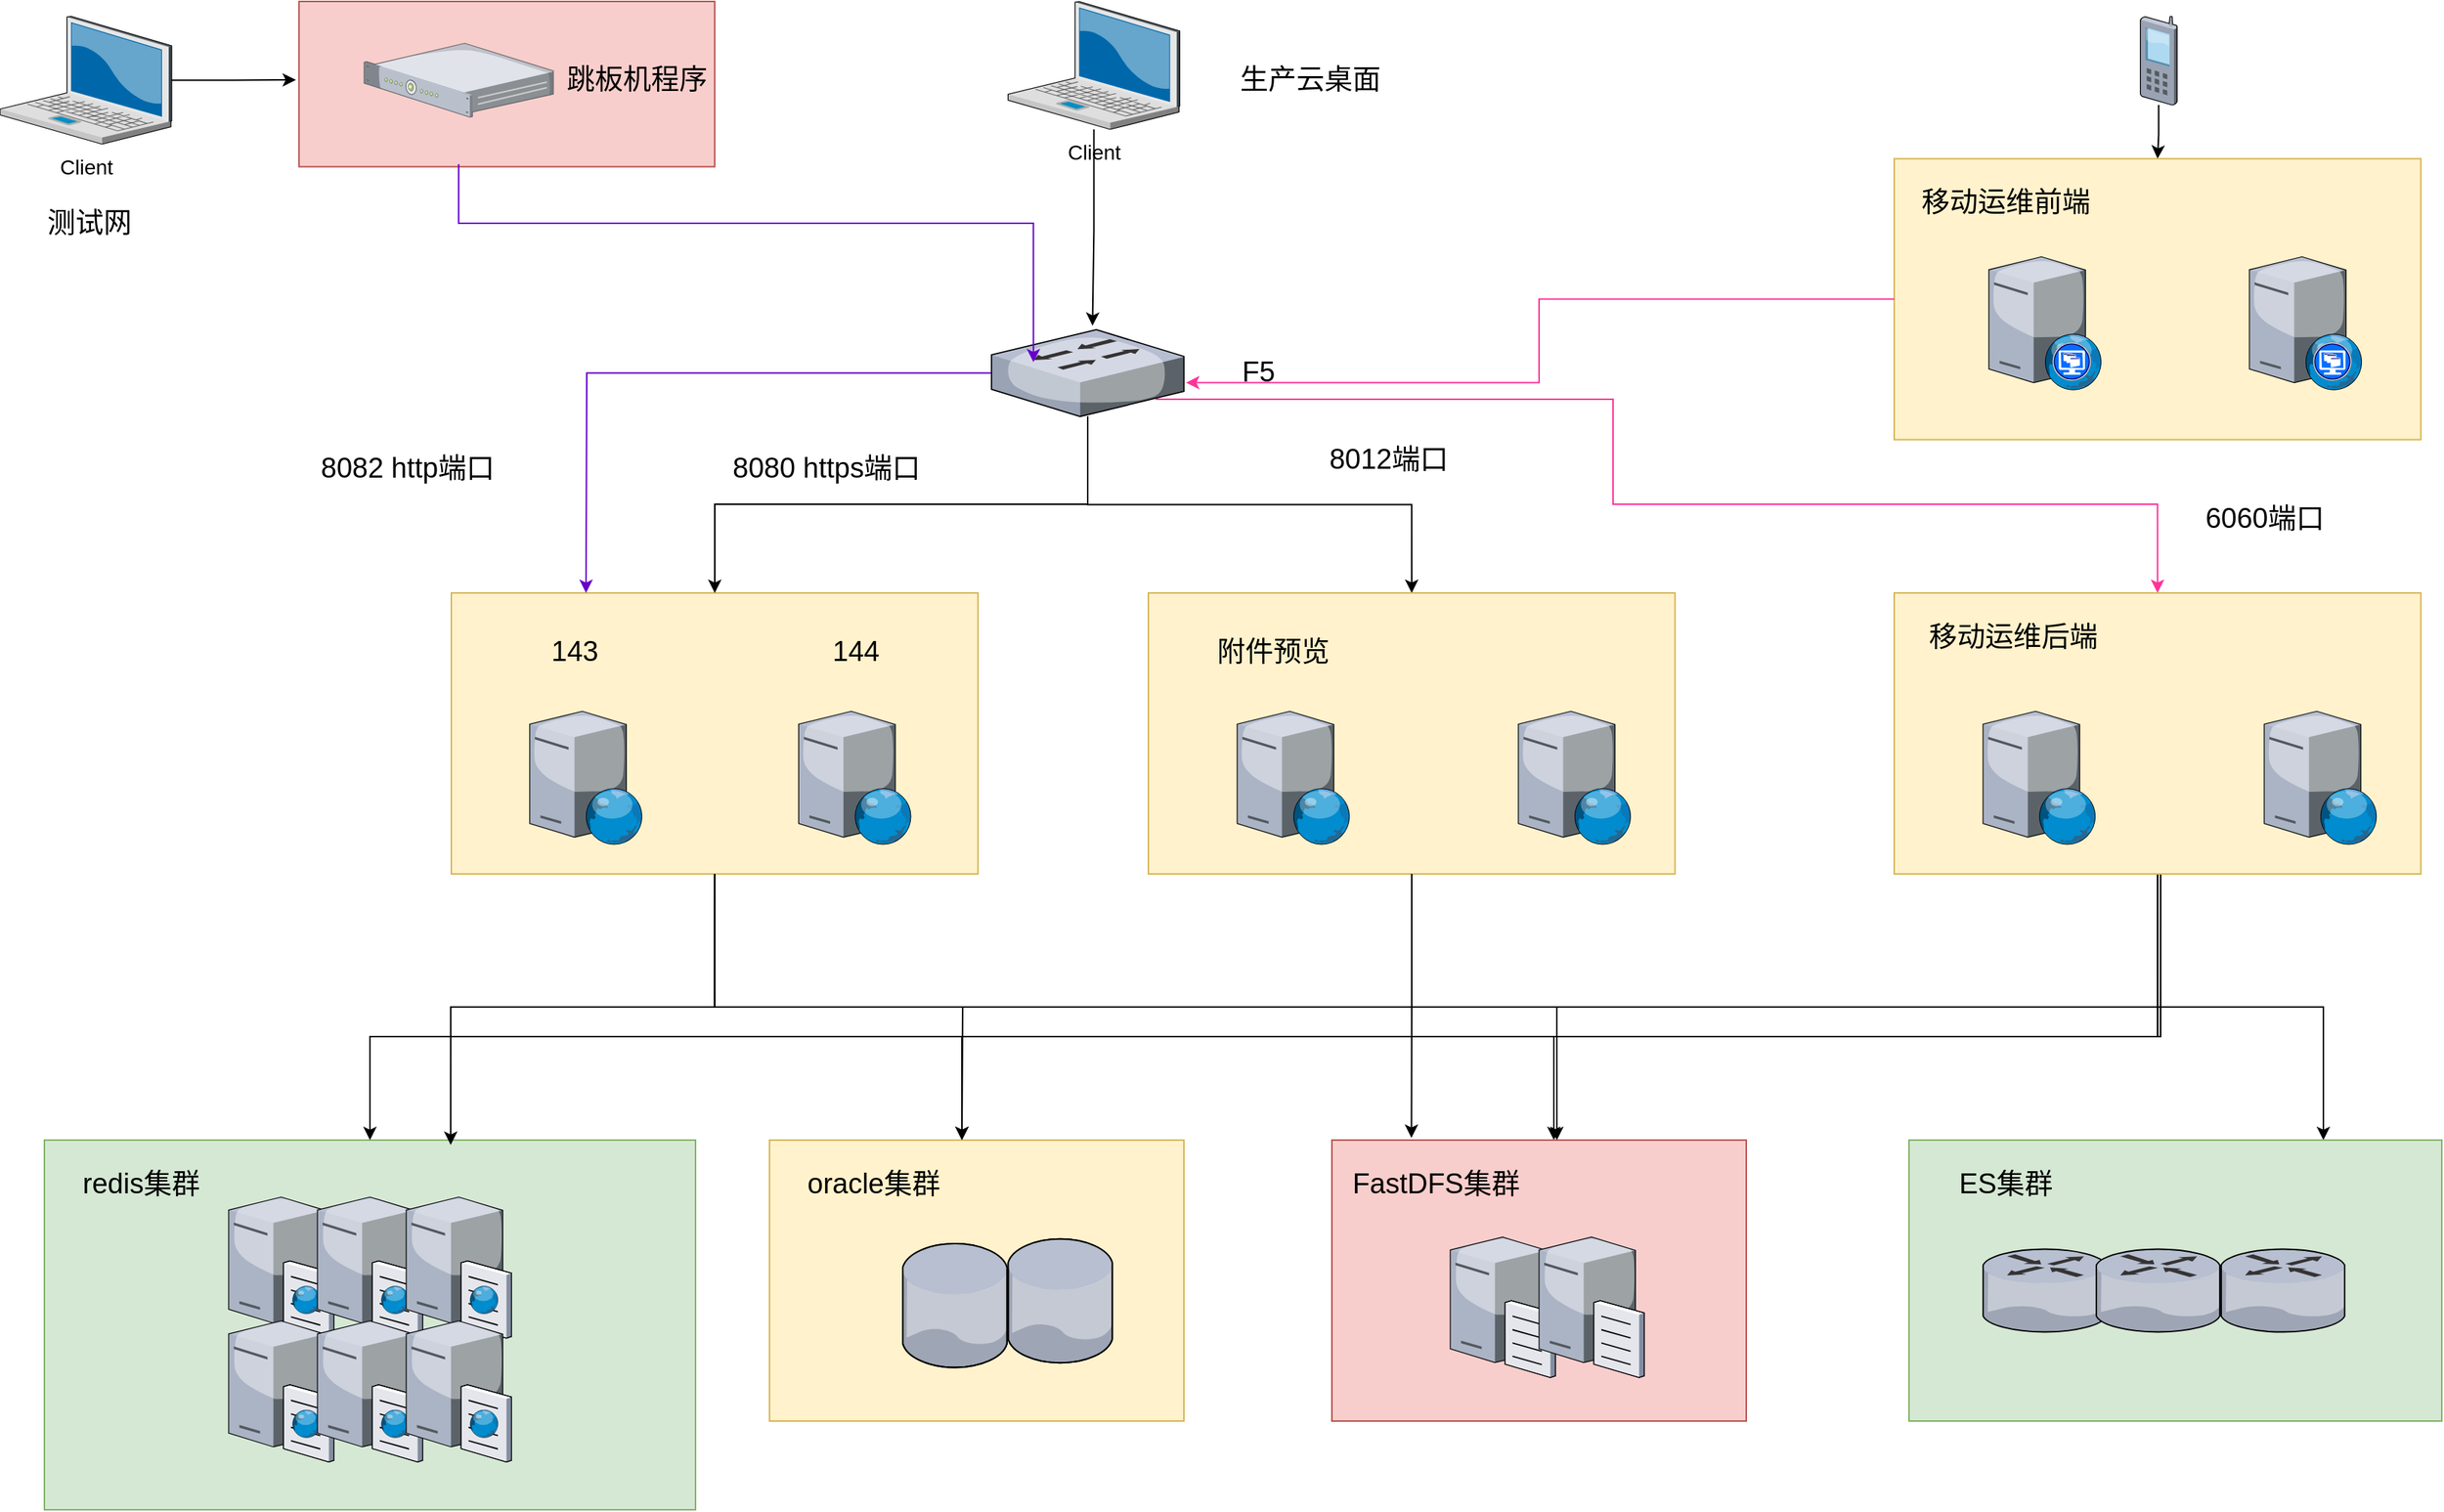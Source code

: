 <mxfile version="28.0.4">
  <diagram name="Page-1" id="e3a06f82-3646-2815-327d-82caf3d4e204">
    <mxGraphModel dx="2194" dy="1143" grid="1" gridSize="10" guides="1" tooltips="1" connect="1" arrows="1" fold="1" page="1" pageScale="1.5" pageWidth="1169" pageHeight="826" background="none" math="0" shadow="0">
      <root>
        <mxCell id="0" style=";html=1;" />
        <mxCell id="1" style=";html=1;" parent="0" />
        <mxCell id="DYjjqGvHHl9wesHmmYfs-108" value="" style="rounded=0;whiteSpace=wrap;html=1;fillColor=#f8cecc;strokeColor=#b85450;" vertex="1" parent="1">
          <mxGeometry x="262.07" y="30" width="280.87" height="111.75" as="geometry" />
        </mxCell>
        <mxCell id="DYjjqGvHHl9wesHmmYfs-91" style="edgeStyle=orthogonalEdgeStyle;rounded=0;orthogonalLoop=1;jettySize=auto;html=1;" edge="1" parent="1" source="DYjjqGvHHl9wesHmmYfs-54">
          <mxGeometry relative="1" as="geometry">
            <mxPoint x="710" y="800" as="targetPoint" />
          </mxGeometry>
        </mxCell>
        <mxCell id="DYjjqGvHHl9wesHmmYfs-94" style="edgeStyle=orthogonalEdgeStyle;rounded=0;orthogonalLoop=1;jettySize=auto;html=1;" edge="1" parent="1" source="DYjjqGvHHl9wesHmmYfs-54" target="DYjjqGvHHl9wesHmmYfs-47">
          <mxGeometry relative="1" as="geometry">
            <Array as="points">
              <mxPoint x="543" y="710" />
              <mxPoint x="1630" y="710" />
            </Array>
          </mxGeometry>
        </mxCell>
        <mxCell id="DYjjqGvHHl9wesHmmYfs-54" value="" style="rounded=0;whiteSpace=wrap;html=1;fillColor=#fff2cc;strokeColor=#d6b656;" vertex="1" parent="1">
          <mxGeometry x="365.0" y="430" width="355.87" height="190" as="geometry" />
        </mxCell>
        <mxCell id="DYjjqGvHHl9wesHmmYfs-42" value="" style="rounded=0;whiteSpace=wrap;html=1;fillColor=#fff2cc;strokeColor=#d6b656;" vertex="1" parent="1">
          <mxGeometry x="580" y="800" width="280" height="190" as="geometry" />
        </mxCell>
        <mxCell id="DYjjqGvHHl9wesHmmYfs-36" value="" style="rounded=0;whiteSpace=wrap;html=1;fillColor=#d5e8d4;strokeColor=#82b366;" vertex="1" parent="1">
          <mxGeometry x="90" y="800" width="440" height="250" as="geometry" />
        </mxCell>
        <mxCell id="6a7d8f32e03d9370-2" value="Client" style="verticalLabelPosition=bottom;aspect=fixed;html=1;verticalAlign=top;strokeColor=none;shape=mxgraph.citrix.laptop_2;fillColor=#66B2FF;gradientColor=#0066CC;fontSize=14;" parent="1" vertex="1">
          <mxGeometry x="741.19" y="30" width="116" height="86.5" as="geometry" />
        </mxCell>
        <mxCell id="DYjjqGvHHl9wesHmmYfs-96" style="edgeStyle=orthogonalEdgeStyle;rounded=0;orthogonalLoop=1;jettySize=auto;html=1;entryX=0.5;entryY=0;entryDx=0;entryDy=0;" edge="1" parent="1" source="6a7d8f32e03d9370-26" target="DYjjqGvHHl9wesHmmYfs-59">
          <mxGeometry relative="1" as="geometry" />
        </mxCell>
        <mxCell id="DYjjqGvHHl9wesHmmYfs-99" style="edgeStyle=orthogonalEdgeStyle;rounded=0;orthogonalLoop=1;jettySize=auto;html=1;strokeColor=#6600CC;" edge="1" parent="1" source="6a7d8f32e03d9370-26">
          <mxGeometry relative="1" as="geometry">
            <mxPoint x="456" y="430" as="targetPoint" />
          </mxGeometry>
        </mxCell>
        <mxCell id="DYjjqGvHHl9wesHmmYfs-100" style="edgeStyle=orthogonalEdgeStyle;rounded=0;orthogonalLoop=1;jettySize=auto;html=1;" edge="1" parent="1" source="6a7d8f32e03d9370-26" target="DYjjqGvHHl9wesHmmYfs-54">
          <mxGeometry relative="1" as="geometry">
            <Array as="points">
              <mxPoint x="795" y="370" />
              <mxPoint x="543" y="370" />
            </Array>
          </mxGeometry>
        </mxCell>
        <mxCell id="DYjjqGvHHl9wesHmmYfs-110" style="edgeStyle=orthogonalEdgeStyle;rounded=0;orthogonalLoop=1;jettySize=auto;html=1;entryX=0.5;entryY=0;entryDx=0;entryDy=0;exitX=0.857;exitY=0.715;exitDx=0;exitDy=0;exitPerimeter=0;strokeColor=#FF3399;" edge="1" parent="1" source="6a7d8f32e03d9370-26" target="DYjjqGvHHl9wesHmmYfs-63">
          <mxGeometry relative="1" as="geometry">
            <Array as="points">
              <mxPoint x="841" y="299" />
              <mxPoint x="1150" y="299" />
              <mxPoint x="1150" y="370" />
              <mxPoint x="1518" y="370" />
            </Array>
          </mxGeometry>
        </mxCell>
        <mxCell id="6a7d8f32e03d9370-26" value="" style="verticalLabelPosition=bottom;aspect=fixed;html=1;verticalAlign=top;strokeColor=none;shape=mxgraph.citrix.switch;fillColor=#66B2FF;gradientColor=#0066CC;fontSize=14;" parent="1" vertex="1">
          <mxGeometry x="730" y="252" width="130" height="58.64" as="geometry" />
        </mxCell>
        <mxCell id="DYjjqGvHHl9wesHmmYfs-2" value="" style="verticalLabelPosition=bottom;sketch=0;aspect=fixed;html=1;verticalAlign=top;strokeColor=none;align=center;outlineConnect=0;shape=mxgraph.citrix.database;" vertex="1" parent="1">
          <mxGeometry x="670" y="870" width="71.19" height="83.75" as="geometry" />
        </mxCell>
        <mxCell id="DYjjqGvHHl9wesHmmYfs-4" value="" style="verticalLabelPosition=bottom;sketch=0;aspect=fixed;html=1;verticalAlign=top;strokeColor=none;align=center;outlineConnect=0;shape=mxgraph.citrix.web_server;" vertex="1" parent="1">
          <mxGeometry x="417.94" y="510" width="76.5" height="90" as="geometry" />
        </mxCell>
        <mxCell id="DYjjqGvHHl9wesHmmYfs-16" value="" style="verticalLabelPosition=bottom;sketch=0;aspect=fixed;html=1;verticalAlign=top;strokeColor=none;align=center;outlineConnect=0;shape=mxgraph.citrix.cache_server;" vertex="1" parent="1">
          <mxGeometry x="214.5" y="836.25" width="71" height="97.5" as="geometry" />
        </mxCell>
        <mxCell id="DYjjqGvHHl9wesHmmYfs-17" value="&lt;font style=&quot;font-size: 19px;&quot;&gt;redis集群&lt;/font&gt;" style="text;html=1;align=center;verticalAlign=middle;resizable=0;points=[];autosize=1;strokeColor=none;fillColor=none;" vertex="1" parent="1">
          <mxGeometry x="104.5" y="810" width="100" height="40" as="geometry" />
        </mxCell>
        <mxCell id="DYjjqGvHHl9wesHmmYfs-32" value="" style="verticalLabelPosition=bottom;sketch=0;aspect=fixed;html=1;verticalAlign=top;strokeColor=none;align=center;outlineConnect=0;shape=mxgraph.citrix.1u_2u_server;" vertex="1" parent="1">
          <mxGeometry x="306.07" y="58.25" width="127.87" height="50" as="geometry" />
        </mxCell>
        <mxCell id="DYjjqGvHHl9wesHmmYfs-37" value="" style="verticalLabelPosition=bottom;sketch=0;aspect=fixed;html=1;verticalAlign=top;strokeColor=none;align=center;outlineConnect=0;shape=mxgraph.citrix.cache_server;" vertex="1" parent="1">
          <mxGeometry x="274.5" y="836.25" width="71" height="97.5" as="geometry" />
        </mxCell>
        <mxCell id="DYjjqGvHHl9wesHmmYfs-38" value="" style="verticalLabelPosition=bottom;sketch=0;aspect=fixed;html=1;verticalAlign=top;strokeColor=none;align=center;outlineConnect=0;shape=mxgraph.citrix.cache_server;" vertex="1" parent="1">
          <mxGeometry x="334.5" y="836.25" width="71" height="97.5" as="geometry" />
        </mxCell>
        <mxCell id="DYjjqGvHHl9wesHmmYfs-39" value="" style="verticalLabelPosition=bottom;sketch=0;aspect=fixed;html=1;verticalAlign=top;strokeColor=none;align=center;outlineConnect=0;shape=mxgraph.citrix.cache_server;" vertex="1" parent="1">
          <mxGeometry x="214.5" y="920" width="71" height="97.5" as="geometry" />
        </mxCell>
        <mxCell id="DYjjqGvHHl9wesHmmYfs-40" value="" style="verticalLabelPosition=bottom;sketch=0;aspect=fixed;html=1;verticalAlign=top;strokeColor=none;align=center;outlineConnect=0;shape=mxgraph.citrix.cache_server;" vertex="1" parent="1">
          <mxGeometry x="274.5" y="920" width="71" height="97.5" as="geometry" />
        </mxCell>
        <mxCell id="DYjjqGvHHl9wesHmmYfs-41" value="" style="verticalLabelPosition=bottom;sketch=0;aspect=fixed;html=1;verticalAlign=top;strokeColor=none;align=center;outlineConnect=0;shape=mxgraph.citrix.cache_server;" vertex="1" parent="1">
          <mxGeometry x="334.5" y="920" width="71" height="97.5" as="geometry" />
        </mxCell>
        <mxCell id="DYjjqGvHHl9wesHmmYfs-43" value="&lt;font style=&quot;font-size: 19px;&quot;&gt;oracle集群&lt;/font&gt;" style="text;html=1;align=center;verticalAlign=middle;resizable=0;points=[];autosize=1;strokeColor=none;fillColor=none;" vertex="1" parent="1">
          <mxGeometry x="595" y="810" width="110" height="40" as="geometry" />
        </mxCell>
        <mxCell id="DYjjqGvHHl9wesHmmYfs-44" value="" style="verticalLabelPosition=bottom;sketch=0;aspect=fixed;html=1;verticalAlign=top;strokeColor=none;align=center;outlineConnect=0;shape=mxgraph.citrix.database;" vertex="1" parent="1">
          <mxGeometry x="741.19" y="866.88" width="71.19" height="83.75" as="geometry" />
        </mxCell>
        <mxCell id="DYjjqGvHHl9wesHmmYfs-45" value="&lt;font style=&quot;font-size: 19px;&quot;&gt;F5&lt;/font&gt;" style="text;html=1;align=center;verticalAlign=middle;resizable=0;points=[];autosize=1;strokeColor=none;fillColor=none;" vertex="1" parent="1">
          <mxGeometry x="885" y="261.32" width="50" height="40" as="geometry" />
        </mxCell>
        <mxCell id="DYjjqGvHHl9wesHmmYfs-46" value="&lt;span style=&quot;font-size: 19px;&quot;&gt;跳板机程序&lt;/span&gt;" style="text;html=1;align=center;verticalAlign=middle;resizable=0;points=[];autosize=1;strokeColor=none;fillColor=none;" vertex="1" parent="1">
          <mxGeometry x="430" y="63.25" width="120" height="40" as="geometry" />
        </mxCell>
        <mxCell id="DYjjqGvHHl9wesHmmYfs-47" value="" style="rounded=0;whiteSpace=wrap;html=1;fillColor=#d5e8d4;strokeColor=#82b366;" vertex="1" parent="1">
          <mxGeometry x="1350" y="800" width="360" height="190" as="geometry" />
        </mxCell>
        <mxCell id="DYjjqGvHHl9wesHmmYfs-49" value="&lt;font style=&quot;font-size: 19px;&quot;&gt;ES集群&lt;/font&gt;" style="text;html=1;align=center;verticalAlign=middle;resizable=0;points=[];autosize=1;strokeColor=none;fillColor=none;" vertex="1" parent="1">
          <mxGeometry x="1370" y="810" width="90" height="40" as="geometry" />
        </mxCell>
        <mxCell id="DYjjqGvHHl9wesHmmYfs-55" value="" style="verticalLabelPosition=bottom;sketch=0;aspect=fixed;html=1;verticalAlign=top;strokeColor=none;align=center;outlineConnect=0;shape=mxgraph.citrix.web_server;" vertex="1" parent="1">
          <mxGeometry x="599.69" y="510" width="76.5" height="90" as="geometry" />
        </mxCell>
        <mxCell id="DYjjqGvHHl9wesHmmYfs-56" value="&lt;font style=&quot;font-size: 19px;&quot;&gt;143&lt;/font&gt;" style="text;html=1;align=center;verticalAlign=middle;resizable=0;points=[];autosize=1;strokeColor=none;fillColor=none;" vertex="1" parent="1">
          <mxGeometry x="417.94" y="450" width="60" height="40" as="geometry" />
        </mxCell>
        <mxCell id="DYjjqGvHHl9wesHmmYfs-57" value="&lt;font style=&quot;font-size: 19px;&quot;&gt;144&lt;/font&gt;" style="text;html=1;align=center;verticalAlign=middle;resizable=0;points=[];autosize=1;strokeColor=none;fillColor=none;" vertex="1" parent="1">
          <mxGeometry x="607.94" y="450" width="60" height="40" as="geometry" />
        </mxCell>
        <mxCell id="DYjjqGvHHl9wesHmmYfs-98" style="edgeStyle=orthogonalEdgeStyle;rounded=0;orthogonalLoop=1;jettySize=auto;html=1;" edge="1" parent="1" source="DYjjqGvHHl9wesHmmYfs-58">
          <mxGeometry relative="1" as="geometry">
            <mxPoint x="260" y="83" as="targetPoint" />
          </mxGeometry>
        </mxCell>
        <mxCell id="DYjjqGvHHl9wesHmmYfs-58" value="Client" style="verticalLabelPosition=bottom;aspect=fixed;html=1;verticalAlign=top;strokeColor=none;shape=mxgraph.citrix.laptop_2;fillColor=#66B2FF;gradientColor=#0066CC;fontSize=14;" vertex="1" parent="1">
          <mxGeometry x="60.0" y="40" width="116" height="86.5" as="geometry" />
        </mxCell>
        <mxCell id="DYjjqGvHHl9wesHmmYfs-59" value="" style="rounded=0;whiteSpace=wrap;html=1;fillColor=#fff2cc;strokeColor=#d6b656;" vertex="1" parent="1">
          <mxGeometry x="836" y="430" width="355.87" height="190" as="geometry" />
        </mxCell>
        <mxCell id="DYjjqGvHHl9wesHmmYfs-60" value="" style="verticalLabelPosition=bottom;sketch=0;aspect=fixed;html=1;verticalAlign=top;strokeColor=none;align=center;outlineConnect=0;shape=mxgraph.citrix.web_server;" vertex="1" parent="1">
          <mxGeometry x="896" y="510" width="76.5" height="90" as="geometry" />
        </mxCell>
        <mxCell id="DYjjqGvHHl9wesHmmYfs-61" value="" style="verticalLabelPosition=bottom;sketch=0;aspect=fixed;html=1;verticalAlign=top;strokeColor=none;align=center;outlineConnect=0;shape=mxgraph.citrix.web_server;" vertex="1" parent="1">
          <mxGeometry x="1086" y="510" width="76.5" height="90" as="geometry" />
        </mxCell>
        <mxCell id="DYjjqGvHHl9wesHmmYfs-82" style="edgeStyle=orthogonalEdgeStyle;rounded=0;orthogonalLoop=1;jettySize=auto;html=1;entryX=0.5;entryY=0;entryDx=0;entryDy=0;" edge="1" parent="1" source="DYjjqGvHHl9wesHmmYfs-62" target="DYjjqGvHHl9wesHmmYfs-75">
          <mxGeometry relative="1" as="geometry" />
        </mxCell>
        <mxCell id="DYjjqGvHHl9wesHmmYfs-62" value="" style="verticalLabelPosition=bottom;sketch=0;aspect=fixed;html=1;verticalAlign=top;strokeColor=none;align=center;outlineConnect=0;shape=mxgraph.citrix.cell_phone;" vertex="1" parent="1">
          <mxGeometry x="1506.19" y="40" width="25" height="60" as="geometry" />
        </mxCell>
        <mxCell id="DYjjqGvHHl9wesHmmYfs-84" style="edgeStyle=orthogonalEdgeStyle;rounded=0;orthogonalLoop=1;jettySize=auto;html=1;entryX=0.5;entryY=0;entryDx=0;entryDy=0;exitX=0.534;exitY=1;exitDx=0;exitDy=0;exitPerimeter=0;" edge="1" parent="1">
          <mxGeometry relative="1" as="geometry">
            <mxPoint x="1520.035" y="620" as="sourcePoint" />
            <mxPoint x="710" y="800" as="targetPoint" />
            <Array as="points">
              <mxPoint x="1520" y="730" />
              <mxPoint x="710" y="730" />
            </Array>
          </mxGeometry>
        </mxCell>
        <mxCell id="DYjjqGvHHl9wesHmmYfs-87" style="edgeStyle=orthogonalEdgeStyle;rounded=0;orthogonalLoop=1;jettySize=auto;html=1;" edge="1" parent="1" source="DYjjqGvHHl9wesHmmYfs-63" target="DYjjqGvHHl9wesHmmYfs-66">
          <mxGeometry relative="1" as="geometry">
            <Array as="points">
              <mxPoint x="1518" y="730" />
              <mxPoint x="1110" y="730" />
            </Array>
          </mxGeometry>
        </mxCell>
        <mxCell id="DYjjqGvHHl9wesHmmYfs-89" style="edgeStyle=orthogonalEdgeStyle;rounded=0;orthogonalLoop=1;jettySize=auto;html=1;entryX=0.5;entryY=0;entryDx=0;entryDy=0;" edge="1" parent="1" source="DYjjqGvHHl9wesHmmYfs-63" target="DYjjqGvHHl9wesHmmYfs-36">
          <mxGeometry relative="1" as="geometry">
            <Array as="points">
              <mxPoint x="1518" y="730" />
              <mxPoint x="310" y="730" />
            </Array>
          </mxGeometry>
        </mxCell>
        <mxCell id="DYjjqGvHHl9wesHmmYfs-63" value="" style="rounded=0;whiteSpace=wrap;html=1;fillColor=#fff2cc;strokeColor=#d6b656;" vertex="1" parent="1">
          <mxGeometry x="1340" y="430" width="355.87" height="190" as="geometry" />
        </mxCell>
        <mxCell id="DYjjqGvHHl9wesHmmYfs-64" value="" style="verticalLabelPosition=bottom;sketch=0;aspect=fixed;html=1;verticalAlign=top;strokeColor=none;align=center;outlineConnect=0;shape=mxgraph.citrix.web_server;" vertex="1" parent="1">
          <mxGeometry x="1400" y="510" width="76.5" height="90" as="geometry" />
        </mxCell>
        <mxCell id="DYjjqGvHHl9wesHmmYfs-65" value="" style="verticalLabelPosition=bottom;sketch=0;aspect=fixed;html=1;verticalAlign=top;strokeColor=none;align=center;outlineConnect=0;shape=mxgraph.citrix.web_server;" vertex="1" parent="1">
          <mxGeometry x="1590" y="510" width="76.5" height="90" as="geometry" />
        </mxCell>
        <mxCell id="DYjjqGvHHl9wesHmmYfs-66" value="" style="rounded=0;whiteSpace=wrap;html=1;fillColor=#f8cecc;strokeColor=#b85450;" vertex="1" parent="1">
          <mxGeometry x="960" y="800" width="280" height="190" as="geometry" />
        </mxCell>
        <mxCell id="DYjjqGvHHl9wesHmmYfs-68" value="&lt;font style=&quot;font-size: 19px;&quot;&gt;FastDFS集群&lt;/font&gt;" style="text;html=1;align=center;verticalAlign=middle;resizable=0;points=[];autosize=1;strokeColor=none;fillColor=none;" vertex="1" parent="1">
          <mxGeometry x="960" y="810" width="140" height="40" as="geometry" />
        </mxCell>
        <mxCell id="DYjjqGvHHl9wesHmmYfs-70" value="" style="verticalLabelPosition=bottom;sketch=0;aspect=fixed;html=1;verticalAlign=top;strokeColor=none;align=center;outlineConnect=0;shape=mxgraph.citrix.file_server;" vertex="1" parent="1">
          <mxGeometry x="1040" y="863.37" width="71" height="97" as="geometry" />
        </mxCell>
        <mxCell id="DYjjqGvHHl9wesHmmYfs-71" value="" style="verticalLabelPosition=bottom;sketch=0;aspect=fixed;html=1;verticalAlign=top;strokeColor=none;align=center;outlineConnect=0;shape=mxgraph.citrix.file_server;" vertex="1" parent="1">
          <mxGeometry x="1100" y="863.37" width="71" height="97" as="geometry" />
        </mxCell>
        <mxCell id="DYjjqGvHHl9wesHmmYfs-72" value="" style="verticalLabelPosition=bottom;sketch=0;aspect=fixed;html=1;verticalAlign=top;strokeColor=none;align=center;outlineConnect=0;shape=mxgraph.citrix.router;" vertex="1" parent="1">
          <mxGeometry x="1400" y="873.75" width="84.38" height="56" as="geometry" />
        </mxCell>
        <mxCell id="DYjjqGvHHl9wesHmmYfs-73" value="" style="verticalLabelPosition=bottom;sketch=0;aspect=fixed;html=1;verticalAlign=top;strokeColor=none;align=center;outlineConnect=0;shape=mxgraph.citrix.router;" vertex="1" parent="1">
          <mxGeometry x="1476.5" y="873.75" width="84.38" height="56" as="geometry" />
        </mxCell>
        <mxCell id="DYjjqGvHHl9wesHmmYfs-74" value="" style="verticalLabelPosition=bottom;sketch=0;aspect=fixed;html=1;verticalAlign=top;strokeColor=none;align=center;outlineConnect=0;shape=mxgraph.citrix.router;" vertex="1" parent="1">
          <mxGeometry x="1560.88" y="873.75" width="84.38" height="56" as="geometry" />
        </mxCell>
        <mxCell id="DYjjqGvHHl9wesHmmYfs-75" value="" style="rounded=0;whiteSpace=wrap;html=1;fillColor=#fff2cc;strokeColor=#d6b656;" vertex="1" parent="1">
          <mxGeometry x="1340" y="136.32" width="355.87" height="190" as="geometry" />
        </mxCell>
        <mxCell id="DYjjqGvHHl9wesHmmYfs-78" value="" style="verticalLabelPosition=bottom;sketch=0;aspect=fixed;html=1;verticalAlign=top;strokeColor=none;align=center;outlineConnect=0;shape=mxgraph.citrix.desktop_web;" vertex="1" parent="1">
          <mxGeometry x="1403.94" y="202.64" width="76.5" height="90" as="geometry" />
        </mxCell>
        <mxCell id="DYjjqGvHHl9wesHmmYfs-79" value="" style="verticalLabelPosition=bottom;sketch=0;aspect=fixed;html=1;verticalAlign=top;strokeColor=none;align=center;outlineConnect=0;shape=mxgraph.citrix.desktop_web;" vertex="1" parent="1">
          <mxGeometry x="1580" y="202.64" width="76.5" height="90" as="geometry" />
        </mxCell>
        <mxCell id="DYjjqGvHHl9wesHmmYfs-80" value="&lt;span style=&quot;font-size: 19px;&quot;&gt;移动运维前端&lt;/span&gt;" style="text;html=1;align=center;verticalAlign=middle;resizable=0;points=[];autosize=1;strokeColor=none;fillColor=none;" vertex="1" parent="1">
          <mxGeometry x="1345" y="146.32" width="140" height="40" as="geometry" />
        </mxCell>
        <mxCell id="DYjjqGvHHl9wesHmmYfs-81" value="&lt;span style=&quot;font-size: 19px;&quot;&gt;移动运维后端&lt;/span&gt;" style="text;html=1;align=center;verticalAlign=middle;resizable=0;points=[];autosize=1;strokeColor=none;fillColor=none;" vertex="1" parent="1">
          <mxGeometry x="1350" y="440" width="140" height="40" as="geometry" />
        </mxCell>
        <mxCell id="DYjjqGvHHl9wesHmmYfs-88" value="&lt;span style=&quot;font-size: 19px;&quot;&gt;附件预览&lt;/span&gt;" style="text;html=1;align=center;verticalAlign=middle;resizable=0;points=[];autosize=1;strokeColor=none;fillColor=none;" vertex="1" parent="1">
          <mxGeometry x="870" y="450" width="100" height="40" as="geometry" />
        </mxCell>
        <mxCell id="DYjjqGvHHl9wesHmmYfs-90" style="edgeStyle=orthogonalEdgeStyle;rounded=0;orthogonalLoop=1;jettySize=auto;html=1;entryX=0.624;entryY=0.013;entryDx=0;entryDy=0;entryPerimeter=0;" edge="1" parent="1" source="DYjjqGvHHl9wesHmmYfs-54" target="DYjjqGvHHl9wesHmmYfs-36">
          <mxGeometry relative="1" as="geometry">
            <Array as="points">
              <mxPoint x="543" y="710" />
              <mxPoint x="365" y="710" />
            </Array>
          </mxGeometry>
        </mxCell>
        <mxCell id="DYjjqGvHHl9wesHmmYfs-92" style="edgeStyle=orthogonalEdgeStyle;rounded=0;orthogonalLoop=1;jettySize=auto;html=1;entryX=0.543;entryY=0;entryDx=0;entryDy=0;entryPerimeter=0;exitX=0.5;exitY=1;exitDx=0;exitDy=0;" edge="1" parent="1" source="DYjjqGvHHl9wesHmmYfs-54" target="DYjjqGvHHl9wesHmmYfs-66">
          <mxGeometry relative="1" as="geometry">
            <mxPoint x="660" y="640" as="sourcePoint" />
          </mxGeometry>
        </mxCell>
        <mxCell id="DYjjqGvHHl9wesHmmYfs-95" style="edgeStyle=orthogonalEdgeStyle;rounded=0;orthogonalLoop=1;jettySize=auto;html=1;entryX=0.192;entryY=-0.008;entryDx=0;entryDy=0;entryPerimeter=0;" edge="1" parent="1" source="DYjjqGvHHl9wesHmmYfs-59" target="DYjjqGvHHl9wesHmmYfs-66">
          <mxGeometry relative="1" as="geometry" />
        </mxCell>
        <mxCell id="DYjjqGvHHl9wesHmmYfs-101" value="&lt;span style=&quot;font-size: 19px;&quot;&gt;生产云桌面&lt;/span&gt;" style="text;html=1;align=center;verticalAlign=middle;resizable=0;points=[];autosize=1;strokeColor=none;fillColor=none;" vertex="1" parent="1">
          <mxGeometry x="885" y="63.25" width="120" height="40" as="geometry" />
        </mxCell>
        <mxCell id="DYjjqGvHHl9wesHmmYfs-102" value="&lt;span style=&quot;font-size: 19px;&quot;&gt;测试网&lt;/span&gt;" style="text;html=1;align=center;verticalAlign=middle;resizable=0;points=[];autosize=1;strokeColor=none;fillColor=none;" vertex="1" parent="1">
          <mxGeometry x="80" y="160" width="80" height="40" as="geometry" />
        </mxCell>
        <mxCell id="DYjjqGvHHl9wesHmmYfs-103" style="edgeStyle=orthogonalEdgeStyle;rounded=0;orthogonalLoop=1;jettySize=auto;html=1;entryX=0.525;entryY=-0.046;entryDx=0;entryDy=0;entryPerimeter=0;" edge="1" parent="1" source="6a7d8f32e03d9370-2" target="6a7d8f32e03d9370-26">
          <mxGeometry relative="1" as="geometry" />
        </mxCell>
        <mxCell id="DYjjqGvHHl9wesHmmYfs-104" value="&lt;font style=&quot;font-size: 19px;&quot;&gt;8012端口&lt;/font&gt;" style="text;html=1;align=center;verticalAlign=middle;resizable=0;points=[];autosize=1;strokeColor=none;fillColor=none;" vertex="1" parent="1">
          <mxGeometry x="947.5" y="320" width="100" height="40" as="geometry" />
        </mxCell>
        <mxCell id="DYjjqGvHHl9wesHmmYfs-105" value="&lt;font style=&quot;font-size: 19px;&quot;&gt;8080 https端口&lt;/font&gt;" style="text;html=1;align=center;verticalAlign=middle;resizable=0;points=[];autosize=1;strokeColor=none;fillColor=none;" vertex="1" parent="1">
          <mxGeometry x="542.94" y="326.32" width="150" height="40" as="geometry" />
        </mxCell>
        <mxCell id="DYjjqGvHHl9wesHmmYfs-106" value="&lt;font style=&quot;font-size: 19px;&quot;&gt;8082 http端口&lt;/font&gt;" style="text;html=1;align=center;verticalAlign=middle;resizable=0;points=[];autosize=1;strokeColor=none;fillColor=none;" vertex="1" parent="1">
          <mxGeometry x="265" y="326.32" width="140" height="40" as="geometry" />
        </mxCell>
        <mxCell id="DYjjqGvHHl9wesHmmYfs-107" style="edgeStyle=orthogonalEdgeStyle;rounded=0;orthogonalLoop=1;jettySize=auto;html=1;entryX=0.218;entryY=0.374;entryDx=0;entryDy=0;entryPerimeter=0;exitX=0.384;exitY=0.984;exitDx=0;exitDy=0;exitPerimeter=0;strokeColor=#6600CC;" edge="1" parent="1" source="DYjjqGvHHl9wesHmmYfs-108" target="6a7d8f32e03d9370-26">
          <mxGeometry relative="1" as="geometry">
            <mxPoint x="370" y="150" as="sourcePoint" />
            <Array as="points">
              <mxPoint x="370" y="180" />
              <mxPoint x="758" y="180" />
            </Array>
          </mxGeometry>
        </mxCell>
        <mxCell id="DYjjqGvHHl9wesHmmYfs-109" style="edgeStyle=orthogonalEdgeStyle;rounded=0;orthogonalLoop=1;jettySize=auto;html=1;entryX=1.011;entryY=0.61;entryDx=0;entryDy=0;entryPerimeter=0;strokeColor=#FF3399;" edge="1" parent="1" source="DYjjqGvHHl9wesHmmYfs-75" target="6a7d8f32e03d9370-26">
          <mxGeometry relative="1" as="geometry" />
        </mxCell>
        <mxCell id="DYjjqGvHHl9wesHmmYfs-111" value="&lt;font style=&quot;font-size: 19px;&quot;&gt;6060端口&lt;/font&gt;" style="text;html=1;align=center;verticalAlign=middle;resizable=0;points=[];autosize=1;strokeColor=none;fillColor=none;" vertex="1" parent="1">
          <mxGeometry x="1540" y="360" width="100" height="40" as="geometry" />
        </mxCell>
      </root>
    </mxGraphModel>
  </diagram>
</mxfile>
